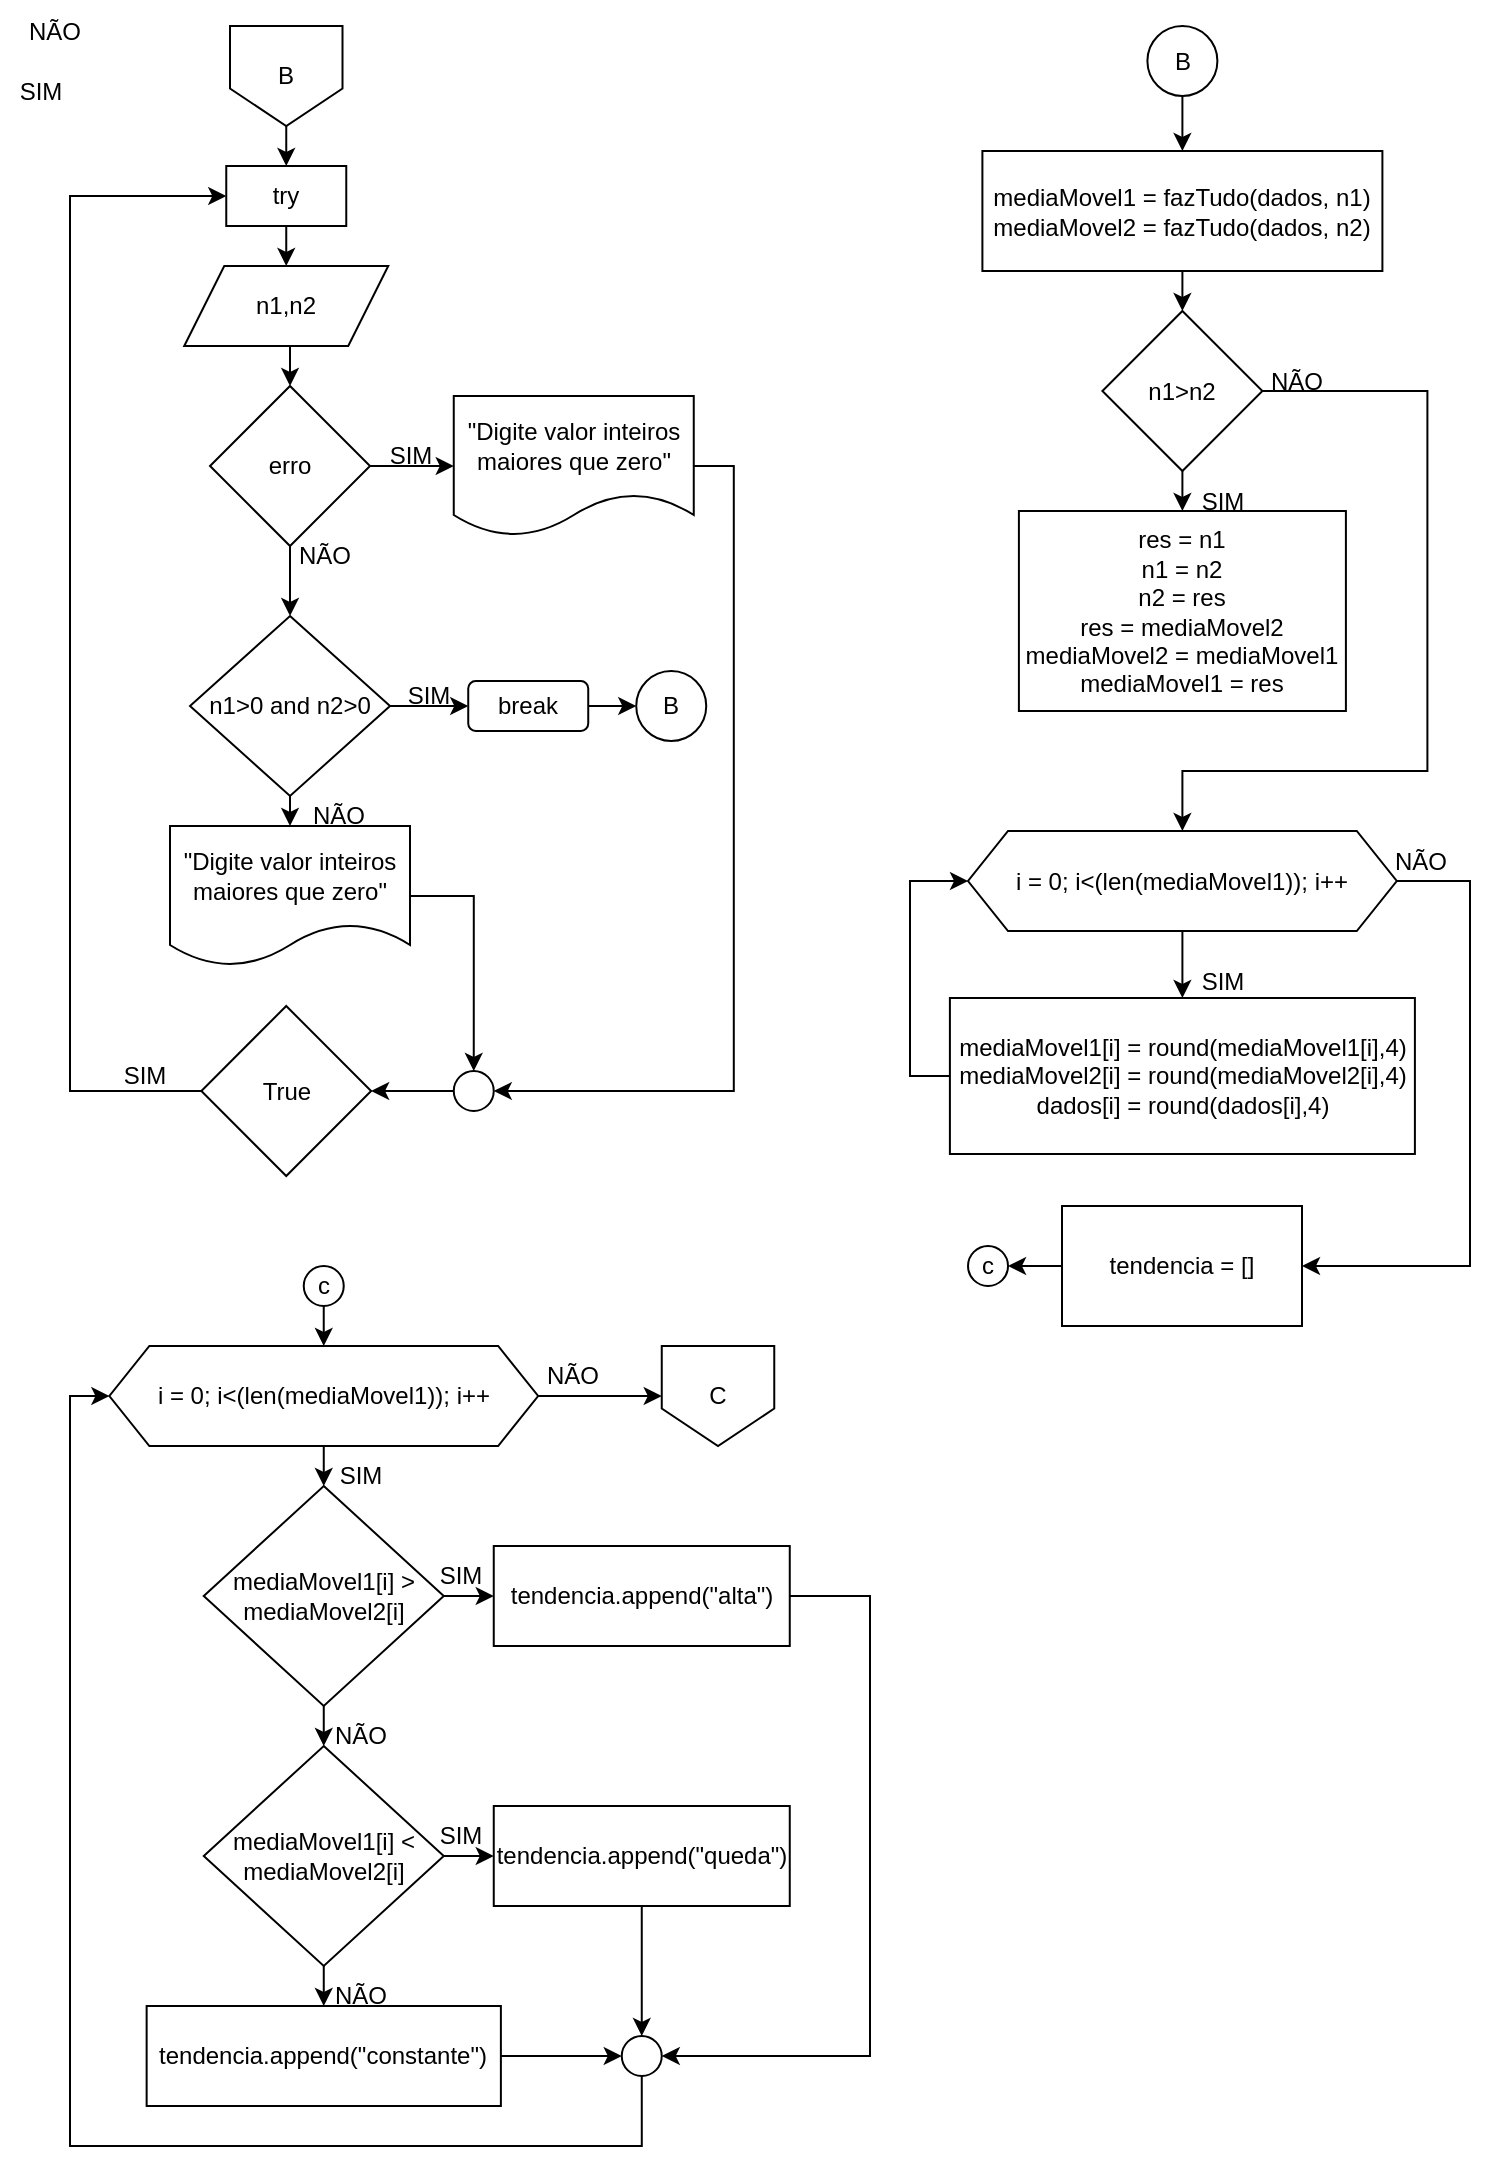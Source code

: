 <mxfile version="22.1.4" type="github">
  <diagram name="Página-1" id="QIkaa7FpWb9kJ1rEZL3E">
    <mxGraphModel dx="880" dy="2822" grid="1" gridSize="10" guides="1" tooltips="1" connect="1" arrows="1" fold="1" page="1" pageScale="1" pageWidth="827" pageHeight="1169" math="0" shadow="0">
      <root>
        <mxCell id="0" />
        <mxCell id="1" parent="0" />
        <mxCell id="CpG273iNzydgMhIaWvPI-3" style="edgeStyle=orthogonalEdgeStyle;rounded=0;orthogonalLoop=1;jettySize=auto;html=1;exitX=0.5;exitY=1;exitDx=0;exitDy=0;entryX=0.5;entryY=0;entryDx=0;entryDy=0;" edge="1" parent="1" source="CpG273iNzydgMhIaWvPI-1" target="CpG273iNzydgMhIaWvPI-2">
          <mxGeometry relative="1" as="geometry" />
        </mxCell>
        <mxCell id="CpG273iNzydgMhIaWvPI-1" value="B" style="shape=offPageConnector;whiteSpace=wrap;html=1;" vertex="1" parent="1">
          <mxGeometry x="120" y="-2320" width="56.25" height="50" as="geometry" />
        </mxCell>
        <mxCell id="CpG273iNzydgMhIaWvPI-59" style="edgeStyle=orthogonalEdgeStyle;rounded=0;orthogonalLoop=1;jettySize=auto;html=1;exitX=0.5;exitY=1;exitDx=0;exitDy=0;entryX=0.5;entryY=0;entryDx=0;entryDy=0;" edge="1" parent="1" source="CpG273iNzydgMhIaWvPI-2" target="CpG273iNzydgMhIaWvPI-4">
          <mxGeometry relative="1" as="geometry" />
        </mxCell>
        <mxCell id="CpG273iNzydgMhIaWvPI-2" value="try" style="rounded=0;whiteSpace=wrap;html=1;" vertex="1" parent="1">
          <mxGeometry x="118.13" y="-2250" width="60" height="30" as="geometry" />
        </mxCell>
        <mxCell id="CpG273iNzydgMhIaWvPI-60" style="edgeStyle=orthogonalEdgeStyle;rounded=0;orthogonalLoop=1;jettySize=auto;html=1;exitX=0.5;exitY=1;exitDx=0;exitDy=0;entryX=0.5;entryY=0;entryDx=0;entryDy=0;" edge="1" parent="1" source="CpG273iNzydgMhIaWvPI-4" target="CpG273iNzydgMhIaWvPI-21">
          <mxGeometry relative="1" as="geometry" />
        </mxCell>
        <mxCell id="CpG273iNzydgMhIaWvPI-4" value="n1,n2" style="shape=parallelogram;perimeter=parallelogramPerimeter;whiteSpace=wrap;html=1;fixedSize=1;" vertex="1" parent="1">
          <mxGeometry x="97.12" y="-2200" width="102" height="40" as="geometry" />
        </mxCell>
        <mxCell id="CpG273iNzydgMhIaWvPI-19" style="edgeStyle=orthogonalEdgeStyle;rounded=0;orthogonalLoop=1;jettySize=auto;html=1;exitX=0.5;exitY=1;exitDx=0;exitDy=0;entryX=0.5;entryY=0;entryDx=0;entryDy=0;" edge="1" parent="1" source="CpG273iNzydgMhIaWvPI-6" target="CpG273iNzydgMhIaWvPI-18">
          <mxGeometry relative="1" as="geometry" />
        </mxCell>
        <mxCell id="CpG273iNzydgMhIaWvPI-66" style="edgeStyle=orthogonalEdgeStyle;rounded=0;orthogonalLoop=1;jettySize=auto;html=1;exitX=1;exitY=0.5;exitDx=0;exitDy=0;entryX=0;entryY=0.5;entryDx=0;entryDy=0;" edge="1" parent="1" source="CpG273iNzydgMhIaWvPI-6" target="CpG273iNzydgMhIaWvPI-16">
          <mxGeometry relative="1" as="geometry" />
        </mxCell>
        <mxCell id="CpG273iNzydgMhIaWvPI-6" value="n1&amp;gt;0 and n2&amp;gt;0" style="rhombus;whiteSpace=wrap;html=1;" vertex="1" parent="1">
          <mxGeometry x="100.01" y="-2025" width="100" height="90" as="geometry" />
        </mxCell>
        <mxCell id="CpG273iNzydgMhIaWvPI-12" value="NÃO" style="text;html=1;align=center;verticalAlign=middle;resizable=0;points=[];autosize=1;strokeColor=none;fillColor=none;" vertex="1" parent="1">
          <mxGeometry x="7.13" y="-2332.5" width="50" height="30" as="geometry" />
        </mxCell>
        <mxCell id="CpG273iNzydgMhIaWvPI-13" value="SIM" style="text;html=1;align=center;verticalAlign=middle;resizable=0;points=[];autosize=1;strokeColor=none;fillColor=none;" vertex="1" parent="1">
          <mxGeometry x="5" y="-2302.5" width="40" height="30" as="geometry" />
        </mxCell>
        <mxCell id="CpG273iNzydgMhIaWvPI-15" value="SIM" style="text;html=1;align=center;verticalAlign=middle;resizable=0;points=[];autosize=1;strokeColor=none;fillColor=none;" vertex="1" parent="1">
          <mxGeometry x="199.12" y="-2000" width="40" height="30" as="geometry" />
        </mxCell>
        <mxCell id="CpG273iNzydgMhIaWvPI-67" style="edgeStyle=orthogonalEdgeStyle;rounded=0;orthogonalLoop=1;jettySize=auto;html=1;exitX=1;exitY=0.5;exitDx=0;exitDy=0;entryX=0;entryY=0.5;entryDx=0;entryDy=0;" edge="1" parent="1" source="CpG273iNzydgMhIaWvPI-16" target="CpG273iNzydgMhIaWvPI-56">
          <mxGeometry relative="1" as="geometry" />
        </mxCell>
        <mxCell id="CpG273iNzydgMhIaWvPI-16" value="break" style="rounded=1;whiteSpace=wrap;html=1;" vertex="1" parent="1">
          <mxGeometry x="239.12" y="-1992.5" width="60" height="25" as="geometry" />
        </mxCell>
        <mxCell id="CpG273iNzydgMhIaWvPI-55" style="edgeStyle=orthogonalEdgeStyle;rounded=0;orthogonalLoop=1;jettySize=auto;html=1;exitX=1;exitY=0.5;exitDx=0;exitDy=0;entryX=0.5;entryY=0;entryDx=0;entryDy=0;" edge="1" parent="1" source="CpG273iNzydgMhIaWvPI-18" target="CpG273iNzydgMhIaWvPI-52">
          <mxGeometry relative="1" as="geometry" />
        </mxCell>
        <mxCell id="CpG273iNzydgMhIaWvPI-18" value="&quot;Digite valor inteiros maiores que zero&quot;" style="shape=document;whiteSpace=wrap;html=1;boundedLbl=1;" vertex="1" parent="1">
          <mxGeometry x="90" y="-1920" width="120" height="70" as="geometry" />
        </mxCell>
        <mxCell id="CpG273iNzydgMhIaWvPI-20" value="NÃO" style="text;html=1;align=center;verticalAlign=middle;resizable=0;points=[];autosize=1;strokeColor=none;fillColor=none;" vertex="1" parent="1">
          <mxGeometry x="149.12" y="-1940" width="50" height="30" as="geometry" />
        </mxCell>
        <mxCell id="CpG273iNzydgMhIaWvPI-43" style="edgeStyle=orthogonalEdgeStyle;rounded=0;orthogonalLoop=1;jettySize=auto;html=1;exitX=1;exitY=0.5;exitDx=0;exitDy=0;entryX=0;entryY=0.5;entryDx=0;entryDy=0;" edge="1" parent="1" source="CpG273iNzydgMhIaWvPI-21" target="CpG273iNzydgMhIaWvPI-26">
          <mxGeometry relative="1" as="geometry" />
        </mxCell>
        <mxCell id="CpG273iNzydgMhIaWvPI-61" style="edgeStyle=orthogonalEdgeStyle;rounded=0;orthogonalLoop=1;jettySize=auto;html=1;exitX=0.5;exitY=1;exitDx=0;exitDy=0;entryX=0.5;entryY=0;entryDx=0;entryDy=0;" edge="1" parent="1" source="CpG273iNzydgMhIaWvPI-21" target="CpG273iNzydgMhIaWvPI-6">
          <mxGeometry relative="1" as="geometry" />
        </mxCell>
        <mxCell id="CpG273iNzydgMhIaWvPI-21" value="erro" style="rhombus;whiteSpace=wrap;html=1;" vertex="1" parent="1">
          <mxGeometry x="110.01" y="-2140" width="80" height="80" as="geometry" />
        </mxCell>
        <mxCell id="CpG273iNzydgMhIaWvPI-54" style="edgeStyle=orthogonalEdgeStyle;rounded=0;orthogonalLoop=1;jettySize=auto;html=1;exitX=1;exitY=0.5;exitDx=0;exitDy=0;entryX=1;entryY=0.5;entryDx=0;entryDy=0;" edge="1" parent="1" source="CpG273iNzydgMhIaWvPI-26" target="CpG273iNzydgMhIaWvPI-52">
          <mxGeometry relative="1" as="geometry" />
        </mxCell>
        <mxCell id="CpG273iNzydgMhIaWvPI-26" value="&quot;Digite valor inteiros maiores que zero&quot;" style="shape=document;whiteSpace=wrap;html=1;boundedLbl=1;" vertex="1" parent="1">
          <mxGeometry x="231.88" y="-2135" width="120" height="70" as="geometry" />
        </mxCell>
        <mxCell id="CpG273iNzydgMhIaWvPI-47" style="edgeStyle=orthogonalEdgeStyle;rounded=0;orthogonalLoop=1;jettySize=auto;html=1;exitX=0;exitY=0.5;exitDx=0;exitDy=0;entryX=0;entryY=0.5;entryDx=0;entryDy=0;" edge="1" parent="1" source="CpG273iNzydgMhIaWvPI-30" target="CpG273iNzydgMhIaWvPI-2">
          <mxGeometry relative="1" as="geometry">
            <Array as="points">
              <mxPoint x="40" y="-1787" />
              <mxPoint x="40" y="-2235" />
            </Array>
          </mxGeometry>
        </mxCell>
        <mxCell id="CpG273iNzydgMhIaWvPI-30" value="True" style="rhombus;whiteSpace=wrap;html=1;" vertex="1" parent="1">
          <mxGeometry x="105.68" y="-1830" width="84.88" height="85" as="geometry" />
        </mxCell>
        <mxCell id="CpG273iNzydgMhIaWvPI-48" value="SIM" style="text;html=1;align=center;verticalAlign=middle;resizable=0;points=[];autosize=1;strokeColor=none;fillColor=none;" vertex="1" parent="1">
          <mxGeometry x="57.13" y="-1810" width="40" height="30" as="geometry" />
        </mxCell>
        <mxCell id="CpG273iNzydgMhIaWvPI-50" value="NÃO" style="text;html=1;align=center;verticalAlign=middle;resizable=0;points=[];autosize=1;strokeColor=none;fillColor=none;" vertex="1" parent="1">
          <mxGeometry x="141.88" y="-2070" width="50" height="30" as="geometry" />
        </mxCell>
        <mxCell id="CpG273iNzydgMhIaWvPI-51" value="SIM" style="text;html=1;align=center;verticalAlign=middle;resizable=0;points=[];autosize=1;strokeColor=none;fillColor=none;" vertex="1" parent="1">
          <mxGeometry x="190" y="-2120" width="40" height="30" as="geometry" />
        </mxCell>
        <mxCell id="CpG273iNzydgMhIaWvPI-53" style="edgeStyle=orthogonalEdgeStyle;rounded=0;orthogonalLoop=1;jettySize=auto;html=1;exitX=0;exitY=0.5;exitDx=0;exitDy=0;entryX=1;entryY=0.5;entryDx=0;entryDy=0;" edge="1" parent="1" source="CpG273iNzydgMhIaWvPI-52" target="CpG273iNzydgMhIaWvPI-30">
          <mxGeometry relative="1" as="geometry" />
        </mxCell>
        <mxCell id="CpG273iNzydgMhIaWvPI-52" value="" style="ellipse;whiteSpace=wrap;html=1;aspect=fixed;" vertex="1" parent="1">
          <mxGeometry x="231.88" y="-1797.5" width="20" height="20" as="geometry" />
        </mxCell>
        <mxCell id="CpG273iNzydgMhIaWvPI-56" value="B" style="ellipse;whiteSpace=wrap;html=1;aspect=fixed;" vertex="1" parent="1">
          <mxGeometry x="323.12" y="-1997.5" width="35" height="35" as="geometry" />
        </mxCell>
        <mxCell id="CpG273iNzydgMhIaWvPI-69" style="edgeStyle=orthogonalEdgeStyle;rounded=0;orthogonalLoop=1;jettySize=auto;html=1;exitX=0.5;exitY=1;exitDx=0;exitDy=0;entryX=0.5;entryY=0;entryDx=0;entryDy=0;" edge="1" parent="1" source="CpG273iNzydgMhIaWvPI-58" target="CpG273iNzydgMhIaWvPI-68">
          <mxGeometry relative="1" as="geometry" />
        </mxCell>
        <mxCell id="CpG273iNzydgMhIaWvPI-58" value="B" style="ellipse;whiteSpace=wrap;html=1;aspect=fixed;" vertex="1" parent="1">
          <mxGeometry x="578.7" y="-2320" width="35" height="35" as="geometry" />
        </mxCell>
        <mxCell id="CpG273iNzydgMhIaWvPI-71" style="edgeStyle=orthogonalEdgeStyle;rounded=0;orthogonalLoop=1;jettySize=auto;html=1;exitX=0.5;exitY=1;exitDx=0;exitDy=0;entryX=0.5;entryY=0;entryDx=0;entryDy=0;" edge="1" parent="1" source="CpG273iNzydgMhIaWvPI-68" target="CpG273iNzydgMhIaWvPI-70">
          <mxGeometry relative="1" as="geometry" />
        </mxCell>
        <mxCell id="CpG273iNzydgMhIaWvPI-68" value="mediaMovel1 = fazTudo(dados, n1) &lt;br&gt;mediaMovel2 = fazTudo(dados, n2)" style="rounded=0;whiteSpace=wrap;html=1;" vertex="1" parent="1">
          <mxGeometry x="496.2" y="-2257.5" width="200" height="60" as="geometry" />
        </mxCell>
        <mxCell id="CpG273iNzydgMhIaWvPI-73" style="edgeStyle=orthogonalEdgeStyle;rounded=0;orthogonalLoop=1;jettySize=auto;html=1;exitX=0.5;exitY=1;exitDx=0;exitDy=0;entryX=0.5;entryY=0;entryDx=0;entryDy=0;" edge="1" parent="1" source="CpG273iNzydgMhIaWvPI-70" target="CpG273iNzydgMhIaWvPI-72">
          <mxGeometry relative="1" as="geometry" />
        </mxCell>
        <mxCell id="CpG273iNzydgMhIaWvPI-79" style="edgeStyle=orthogonalEdgeStyle;rounded=0;orthogonalLoop=1;jettySize=auto;html=1;exitX=1;exitY=0.5;exitDx=0;exitDy=0;entryX=0.5;entryY=0;entryDx=0;entryDy=0;" edge="1" parent="1" source="CpG273iNzydgMhIaWvPI-70" target="CpG273iNzydgMhIaWvPI-75">
          <mxGeometry relative="1" as="geometry">
            <Array as="points">
              <mxPoint x="718.7" y="-2137.5" />
              <mxPoint x="718.7" y="-1947.5" />
              <mxPoint x="596.7" y="-1947.5" />
            </Array>
          </mxGeometry>
        </mxCell>
        <mxCell id="CpG273iNzydgMhIaWvPI-70" value="n1&amp;gt;n2" style="rhombus;whiteSpace=wrap;html=1;" vertex="1" parent="1">
          <mxGeometry x="556.2" y="-2177.5" width="80" height="80" as="geometry" />
        </mxCell>
        <mxCell id="CpG273iNzydgMhIaWvPI-72" value="res = n1&lt;br&gt;n1 = n2&lt;br&gt;n2 = res&lt;br&gt;res = mediaMovel2&lt;br&gt;mediaMovel2 = mediaMovel1&lt;br&gt;mediaMovel1 = res" style="rounded=0;whiteSpace=wrap;html=1;" vertex="1" parent="1">
          <mxGeometry x="514.45" y="-2077.5" width="163.5" height="100" as="geometry" />
        </mxCell>
        <mxCell id="CpG273iNzydgMhIaWvPI-74" value="SIM" style="text;html=1;align=center;verticalAlign=middle;resizable=0;points=[];autosize=1;strokeColor=none;fillColor=none;" vertex="1" parent="1">
          <mxGeometry x="596.2" y="-2097.5" width="40" height="30" as="geometry" />
        </mxCell>
        <mxCell id="CpG273iNzydgMhIaWvPI-82" style="edgeStyle=orthogonalEdgeStyle;rounded=0;orthogonalLoop=1;jettySize=auto;html=1;exitX=0.5;exitY=1;exitDx=0;exitDy=0;entryX=0.5;entryY=0;entryDx=0;entryDy=0;" edge="1" parent="1" source="CpG273iNzydgMhIaWvPI-75" target="CpG273iNzydgMhIaWvPI-81">
          <mxGeometry relative="1" as="geometry" />
        </mxCell>
        <mxCell id="CpG273iNzydgMhIaWvPI-86" style="edgeStyle=orthogonalEdgeStyle;rounded=0;orthogonalLoop=1;jettySize=auto;html=1;exitX=1;exitY=0.5;exitDx=0;exitDy=0;entryX=1;entryY=0.5;entryDx=0;entryDy=0;" edge="1" parent="1" source="CpG273iNzydgMhIaWvPI-75" target="CpG273iNzydgMhIaWvPI-85">
          <mxGeometry relative="1" as="geometry">
            <Array as="points">
              <mxPoint x="740" y="-1892" />
              <mxPoint x="740" y="-1700" />
            </Array>
          </mxGeometry>
        </mxCell>
        <mxCell id="CpG273iNzydgMhIaWvPI-75" value="i = 0; i&amp;lt;(len(mediaMovel1)); i++" style="shape=hexagon;perimeter=hexagonPerimeter2;whiteSpace=wrap;html=1;fixedSize=1;" vertex="1" parent="1">
          <mxGeometry x="489.01" y="-1917.5" width="214.38" height="50" as="geometry" />
        </mxCell>
        <mxCell id="CpG273iNzydgMhIaWvPI-77" value="NÃO" style="text;html=1;align=center;verticalAlign=middle;resizable=0;points=[];autosize=1;strokeColor=none;fillColor=none;" vertex="1" parent="1">
          <mxGeometry x="627.95" y="-2157.5" width="50" height="30" as="geometry" />
        </mxCell>
        <mxCell id="CpG273iNzydgMhIaWvPI-83" style="edgeStyle=orthogonalEdgeStyle;rounded=0;orthogonalLoop=1;jettySize=auto;html=1;exitX=0;exitY=0.5;exitDx=0;exitDy=0;entryX=0;entryY=0.5;entryDx=0;entryDy=0;" edge="1" parent="1" source="CpG273iNzydgMhIaWvPI-81" target="CpG273iNzydgMhIaWvPI-75">
          <mxGeometry relative="1" as="geometry" />
        </mxCell>
        <mxCell id="CpG273iNzydgMhIaWvPI-81" value="mediaMovel1[i] = round(mediaMovel1[i],4) mediaMovel2[i] = round(mediaMovel2[i],4) dados[i] = round(dados[i],4)" style="rounded=0;whiteSpace=wrap;html=1;" vertex="1" parent="1">
          <mxGeometry x="479.95" y="-1834" width="232.5" height="78" as="geometry" />
        </mxCell>
        <mxCell id="CpG273iNzydgMhIaWvPI-84" value="SIM" style="text;html=1;align=center;verticalAlign=middle;resizable=0;points=[];autosize=1;strokeColor=none;fillColor=none;" vertex="1" parent="1">
          <mxGeometry x="596.2" y="-1857.5" width="40" height="30" as="geometry" />
        </mxCell>
        <mxCell id="CpG273iNzydgMhIaWvPI-90" style="edgeStyle=orthogonalEdgeStyle;rounded=0;orthogonalLoop=1;jettySize=auto;html=1;exitX=0;exitY=0.5;exitDx=0;exitDy=0;entryX=1;entryY=0.5;entryDx=0;entryDy=0;" edge="1" parent="1" source="CpG273iNzydgMhIaWvPI-85" target="CpG273iNzydgMhIaWvPI-89">
          <mxGeometry relative="1" as="geometry" />
        </mxCell>
        <mxCell id="CpG273iNzydgMhIaWvPI-85" value="tendencia = []" style="rounded=0;whiteSpace=wrap;html=1;" vertex="1" parent="1">
          <mxGeometry x="536" y="-1730" width="120" height="60" as="geometry" />
        </mxCell>
        <mxCell id="CpG273iNzydgMhIaWvPI-87" value="NÃO" style="text;html=1;align=center;verticalAlign=middle;resizable=0;points=[];autosize=1;strokeColor=none;fillColor=none;" vertex="1" parent="1">
          <mxGeometry x="690" y="-1917.5" width="50" height="30" as="geometry" />
        </mxCell>
        <mxCell id="CpG273iNzydgMhIaWvPI-94" style="edgeStyle=orthogonalEdgeStyle;rounded=0;orthogonalLoop=1;jettySize=auto;html=1;exitX=0.5;exitY=1;exitDx=0;exitDy=0;entryX=0.5;entryY=0;entryDx=0;entryDy=0;" edge="1" parent="1" source="CpG273iNzydgMhIaWvPI-88" target="CpG273iNzydgMhIaWvPI-93">
          <mxGeometry relative="1" as="geometry" />
        </mxCell>
        <mxCell id="CpG273iNzydgMhIaWvPI-120" style="edgeStyle=orthogonalEdgeStyle;rounded=0;orthogonalLoop=1;jettySize=auto;html=1;entryX=0;entryY=0.5;entryDx=0;entryDy=0;" edge="1" parent="1" source="CpG273iNzydgMhIaWvPI-88" target="CpG273iNzydgMhIaWvPI-117">
          <mxGeometry relative="1" as="geometry" />
        </mxCell>
        <mxCell id="CpG273iNzydgMhIaWvPI-88" value="i = 0; i&amp;lt;(len(mediaMovel1)); i++" style="shape=hexagon;perimeter=hexagonPerimeter2;whiteSpace=wrap;html=1;fixedSize=1;" vertex="1" parent="1">
          <mxGeometry x="59.69" y="-1660" width="214.38" height="50" as="geometry" />
        </mxCell>
        <mxCell id="CpG273iNzydgMhIaWvPI-89" value="c" style="ellipse;whiteSpace=wrap;html=1;aspect=fixed;" vertex="1" parent="1">
          <mxGeometry x="489.01" y="-1710" width="20" height="20" as="geometry" />
        </mxCell>
        <mxCell id="CpG273iNzydgMhIaWvPI-92" style="edgeStyle=orthogonalEdgeStyle;rounded=0;orthogonalLoop=1;jettySize=auto;html=1;exitX=0.5;exitY=1;exitDx=0;exitDy=0;entryX=0.5;entryY=0;entryDx=0;entryDy=0;" edge="1" parent="1" source="CpG273iNzydgMhIaWvPI-91" target="CpG273iNzydgMhIaWvPI-88">
          <mxGeometry relative="1" as="geometry" />
        </mxCell>
        <mxCell id="CpG273iNzydgMhIaWvPI-91" value="c" style="ellipse;whiteSpace=wrap;html=1;aspect=fixed;" vertex="1" parent="1">
          <mxGeometry x="156.87" y="-1700" width="20" height="20" as="geometry" />
        </mxCell>
        <mxCell id="CpG273iNzydgMhIaWvPI-96" style="edgeStyle=orthogonalEdgeStyle;rounded=0;orthogonalLoop=1;jettySize=auto;html=1;exitX=1;exitY=0.5;exitDx=0;exitDy=0;entryX=0;entryY=0.5;entryDx=0;entryDy=0;" edge="1" parent="1" source="CpG273iNzydgMhIaWvPI-93" target="CpG273iNzydgMhIaWvPI-95">
          <mxGeometry relative="1" as="geometry" />
        </mxCell>
        <mxCell id="CpG273iNzydgMhIaWvPI-98" style="edgeStyle=orthogonalEdgeStyle;rounded=0;orthogonalLoop=1;jettySize=auto;html=1;exitX=0.5;exitY=1;exitDx=0;exitDy=0;entryX=0.5;entryY=0;entryDx=0;entryDy=0;" edge="1" parent="1" source="CpG273iNzydgMhIaWvPI-93" target="CpG273iNzydgMhIaWvPI-97">
          <mxGeometry relative="1" as="geometry" />
        </mxCell>
        <mxCell id="CpG273iNzydgMhIaWvPI-93" value="mediaMovel1[i] &amp;gt; mediaMovel2[i]" style="rhombus;whiteSpace=wrap;html=1;" vertex="1" parent="1">
          <mxGeometry x="106.88" y="-1590" width="120" height="110" as="geometry" />
        </mxCell>
        <mxCell id="CpG273iNzydgMhIaWvPI-109" style="edgeStyle=orthogonalEdgeStyle;rounded=0;orthogonalLoop=1;jettySize=auto;html=1;exitX=1;exitY=0.5;exitDx=0;exitDy=0;entryX=1;entryY=0.5;entryDx=0;entryDy=0;" edge="1" parent="1" source="CpG273iNzydgMhIaWvPI-95" target="CpG273iNzydgMhIaWvPI-108">
          <mxGeometry relative="1" as="geometry">
            <Array as="points">
              <mxPoint x="440" y="-1535" />
              <mxPoint x="440" y="-1305" />
            </Array>
          </mxGeometry>
        </mxCell>
        <mxCell id="CpG273iNzydgMhIaWvPI-95" value="tendencia.append(&quot;alta&quot;)" style="rounded=0;whiteSpace=wrap;html=1;" vertex="1" parent="1">
          <mxGeometry x="251.88" y="-1560" width="148" height="50" as="geometry" />
        </mxCell>
        <mxCell id="CpG273iNzydgMhIaWvPI-101" style="edgeStyle=orthogonalEdgeStyle;rounded=0;orthogonalLoop=1;jettySize=auto;html=1;exitX=1;exitY=0.5;exitDx=0;exitDy=0;entryX=0;entryY=0.5;entryDx=0;entryDy=0;" edge="1" parent="1" source="CpG273iNzydgMhIaWvPI-97" target="CpG273iNzydgMhIaWvPI-99">
          <mxGeometry relative="1" as="geometry" />
        </mxCell>
        <mxCell id="CpG273iNzydgMhIaWvPI-103" style="edgeStyle=orthogonalEdgeStyle;rounded=0;orthogonalLoop=1;jettySize=auto;html=1;exitX=0.5;exitY=1;exitDx=0;exitDy=0;entryX=0.5;entryY=0;entryDx=0;entryDy=0;" edge="1" parent="1" source="CpG273iNzydgMhIaWvPI-97" target="CpG273iNzydgMhIaWvPI-102">
          <mxGeometry relative="1" as="geometry" />
        </mxCell>
        <mxCell id="CpG273iNzydgMhIaWvPI-97" value="mediaMovel1[i] &amp;lt; mediaMovel2[i]" style="rhombus;whiteSpace=wrap;html=1;" vertex="1" parent="1">
          <mxGeometry x="106.88" y="-1460" width="120" height="110" as="geometry" />
        </mxCell>
        <mxCell id="CpG273iNzydgMhIaWvPI-112" style="edgeStyle=orthogonalEdgeStyle;rounded=0;orthogonalLoop=1;jettySize=auto;html=1;exitX=0.5;exitY=1;exitDx=0;exitDy=0;entryX=0.5;entryY=0;entryDx=0;entryDy=0;" edge="1" parent="1" source="CpG273iNzydgMhIaWvPI-99" target="CpG273iNzydgMhIaWvPI-108">
          <mxGeometry relative="1" as="geometry" />
        </mxCell>
        <mxCell id="CpG273iNzydgMhIaWvPI-99" value="tendencia.append(&quot;queda&quot;)" style="rounded=0;whiteSpace=wrap;html=1;" vertex="1" parent="1">
          <mxGeometry x="251.88" y="-1430" width="148" height="50" as="geometry" />
        </mxCell>
        <mxCell id="CpG273iNzydgMhIaWvPI-113" style="edgeStyle=orthogonalEdgeStyle;rounded=0;orthogonalLoop=1;jettySize=auto;html=1;exitX=1;exitY=0.5;exitDx=0;exitDy=0;entryX=0;entryY=0.5;entryDx=0;entryDy=0;" edge="1" parent="1" source="CpG273iNzydgMhIaWvPI-102" target="CpG273iNzydgMhIaWvPI-108">
          <mxGeometry relative="1" as="geometry" />
        </mxCell>
        <mxCell id="CpG273iNzydgMhIaWvPI-102" value="tendencia.append(&quot;constante&quot;)" style="rounded=0;whiteSpace=wrap;html=1;" vertex="1" parent="1">
          <mxGeometry x="78.32" y="-1330" width="177.12" height="50" as="geometry" />
        </mxCell>
        <mxCell id="CpG273iNzydgMhIaWvPI-104" value="NÃO" style="text;html=1;align=center;verticalAlign=middle;resizable=0;points=[];autosize=1;strokeColor=none;fillColor=none;" vertex="1" parent="1">
          <mxGeometry x="160" y="-1480" width="50" height="30" as="geometry" />
        </mxCell>
        <mxCell id="CpG273iNzydgMhIaWvPI-105" value="SIM" style="text;html=1;align=center;verticalAlign=middle;resizable=0;points=[];autosize=1;strokeColor=none;fillColor=none;" vertex="1" parent="1">
          <mxGeometry x="215.44" y="-1560" width="40" height="30" as="geometry" />
        </mxCell>
        <mxCell id="CpG273iNzydgMhIaWvPI-106" value="SIM" style="text;html=1;align=center;verticalAlign=middle;resizable=0;points=[];autosize=1;strokeColor=none;fillColor=none;" vertex="1" parent="1">
          <mxGeometry x="215.44" y="-1430" width="40" height="30" as="geometry" />
        </mxCell>
        <mxCell id="CpG273iNzydgMhIaWvPI-107" value="NÃO" style="text;html=1;align=center;verticalAlign=middle;resizable=0;points=[];autosize=1;strokeColor=none;fillColor=none;" vertex="1" parent="1">
          <mxGeometry x="160" y="-1350" width="50" height="30" as="geometry" />
        </mxCell>
        <mxCell id="CpG273iNzydgMhIaWvPI-114" style="edgeStyle=orthogonalEdgeStyle;rounded=0;orthogonalLoop=1;jettySize=auto;html=1;exitX=0.5;exitY=1;exitDx=0;exitDy=0;entryX=0;entryY=0.5;entryDx=0;entryDy=0;" edge="1" parent="1" source="CpG273iNzydgMhIaWvPI-108" target="CpG273iNzydgMhIaWvPI-88">
          <mxGeometry relative="1" as="geometry">
            <Array as="points">
              <mxPoint x="326" y="-1260" />
              <mxPoint x="40" y="-1260" />
              <mxPoint x="40" y="-1635" />
            </Array>
          </mxGeometry>
        </mxCell>
        <mxCell id="CpG273iNzydgMhIaWvPI-108" value="" style="ellipse;whiteSpace=wrap;html=1;aspect=fixed;" vertex="1" parent="1">
          <mxGeometry x="315.88" y="-1315" width="20" height="20" as="geometry" />
        </mxCell>
        <mxCell id="CpG273iNzydgMhIaWvPI-115" value="SIM" style="text;html=1;align=center;verticalAlign=middle;resizable=0;points=[];autosize=1;strokeColor=none;fillColor=none;" vertex="1" parent="1">
          <mxGeometry x="165" y="-1610" width="40" height="30" as="geometry" />
        </mxCell>
        <mxCell id="CpG273iNzydgMhIaWvPI-116" value="NÃO" style="text;html=1;align=center;verticalAlign=middle;resizable=0;points=[];autosize=1;strokeColor=none;fillColor=none;" vertex="1" parent="1">
          <mxGeometry x="265.88" y="-1660" width="50" height="30" as="geometry" />
        </mxCell>
        <mxCell id="CpG273iNzydgMhIaWvPI-117" value="C" style="shape=offPageConnector;whiteSpace=wrap;html=1;" vertex="1" parent="1">
          <mxGeometry x="335.88" y="-1660" width="56.25" height="50" as="geometry" />
        </mxCell>
      </root>
    </mxGraphModel>
  </diagram>
</mxfile>
